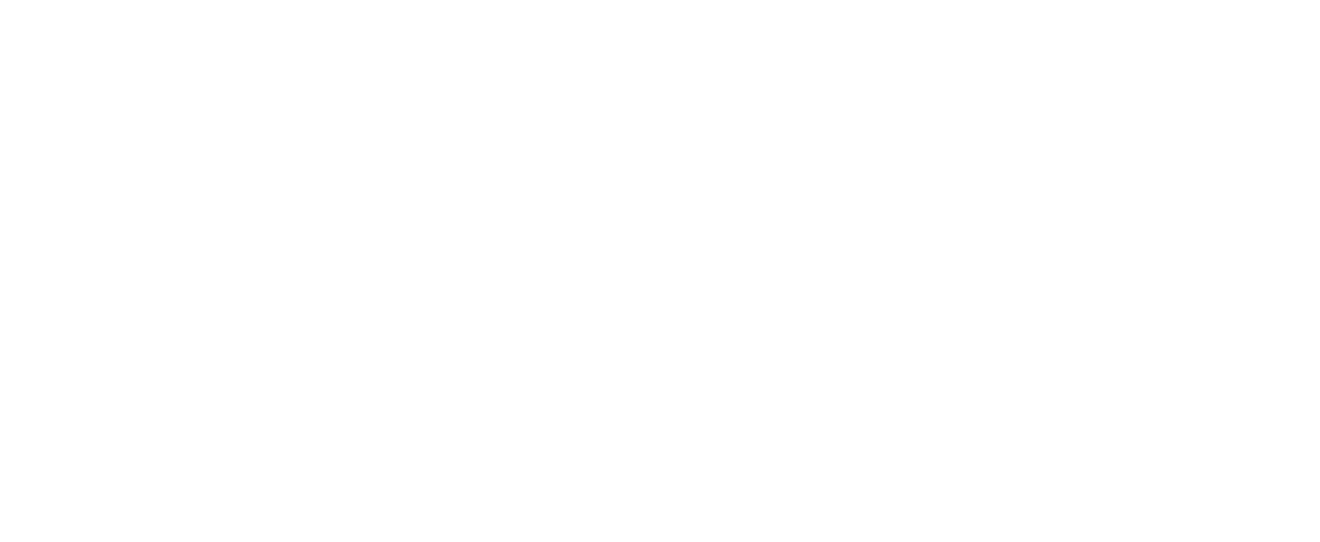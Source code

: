 digraph {
  // White nodes, edges and text on a transparent background.
  bgcolor = transparent
  edge [color=white,penwidth=2]
  node [color=white,style=bold,fontcolor=white]

  // Dependencies.
  webserver -> cat_chooser
  cat_chooser -> cat_geotagger
  cat_chooser -> cat_sentiment_analyzer
  cat_chooser -> catness_analyzer
  cat_chooser -> storage
  catness_analyzer -> cat_chooser
  catness_analyzer -> storage
  cat_geotagger -> storage
  cat_sentiment_analyzer -> storage
} 
